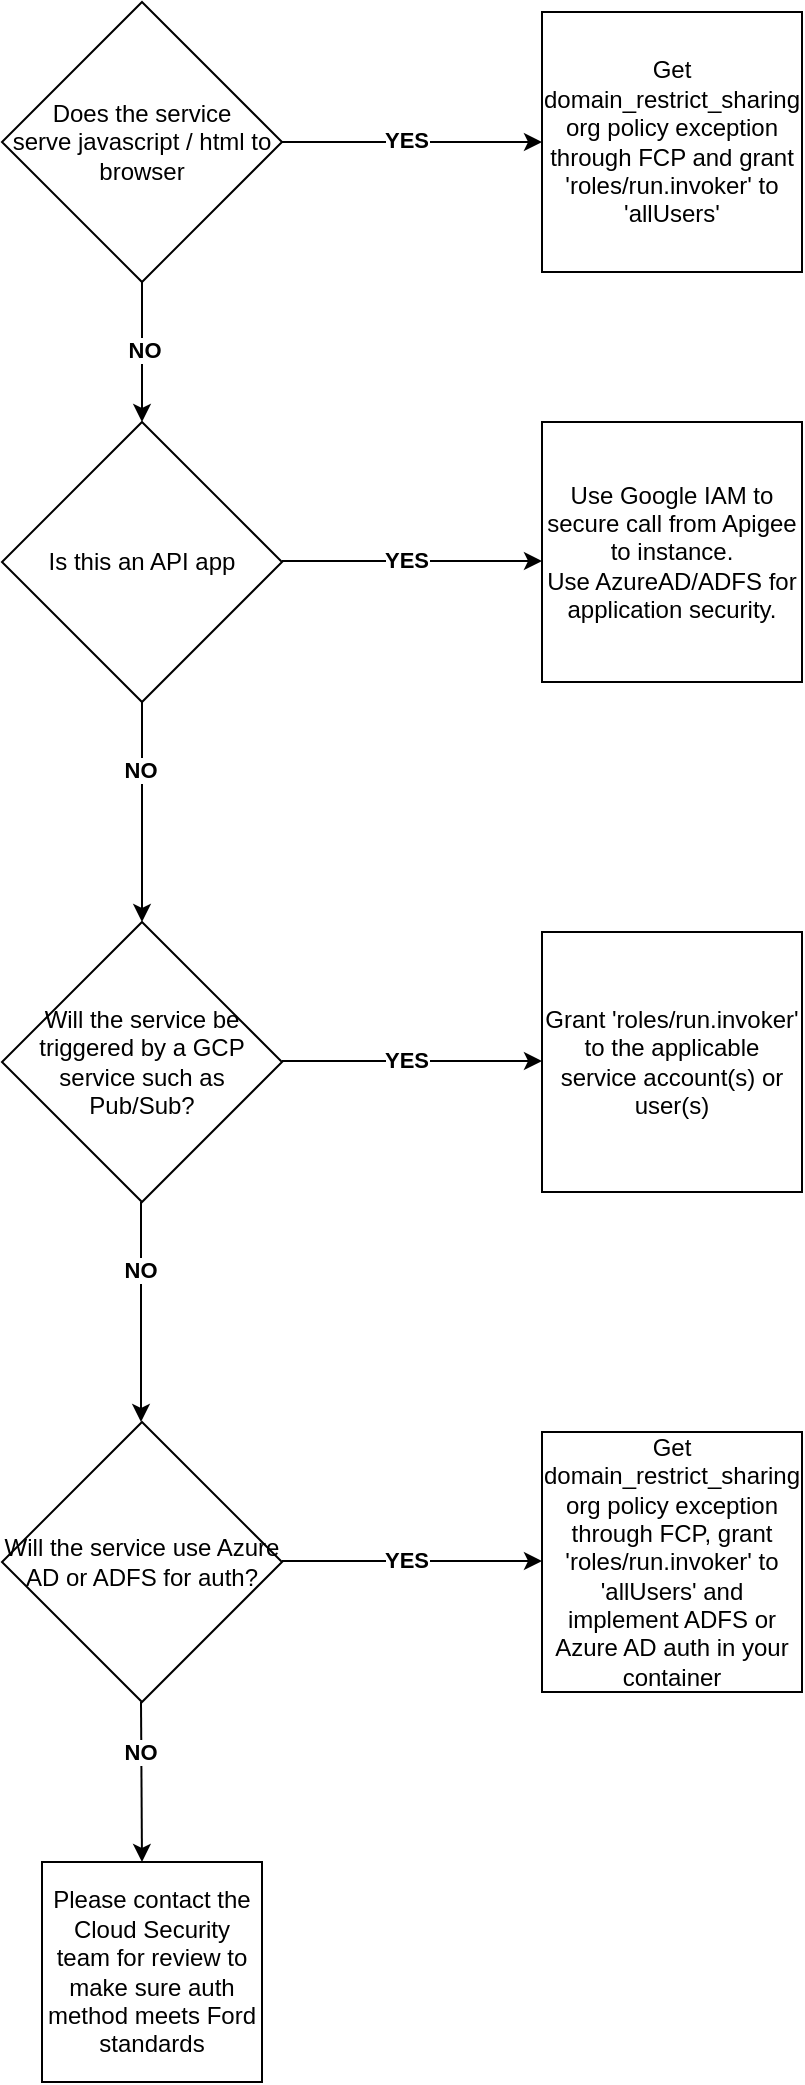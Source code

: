 <mxfile version="21.1.6" type="github">
  <diagram name="Page-1" id="AddEiYS7WW8PrMtlkH1x">
    <mxGraphModel dx="1434" dy="891" grid="1" gridSize="10" guides="1" tooltips="1" connect="1" arrows="1" fold="1" page="1" pageScale="1" pageWidth="850" pageHeight="1100" background="#ffffff" math="0" shadow="0">
      <root>
        <mxCell id="0" />
        <mxCell id="1" parent="0" />
        <mxCell id="sONLhSkbzb9_v6gaQ2Tb-1" value="Is this an API app" style="rhombus;whiteSpace=wrap;html=1;" parent="1" vertex="1">
          <mxGeometry x="90" y="260" width="140" height="140" as="geometry" />
        </mxCell>
        <mxCell id="sONLhSkbzb9_v6gaQ2Tb-2" value="" style="endArrow=classic;html=1;rounded=0;" parent="1" edge="1">
          <mxGeometry width="50" height="50" relative="1" as="geometry">
            <mxPoint x="230" y="329.5" as="sourcePoint" />
            <mxPoint x="360" y="329.5" as="targetPoint" />
          </mxGeometry>
        </mxCell>
        <mxCell id="sONLhSkbzb9_v6gaQ2Tb-6" value="YES" style="edgeLabel;html=1;align=center;verticalAlign=middle;resizable=0;points=[];fontStyle=1" parent="sONLhSkbzb9_v6gaQ2Tb-2" vertex="1" connectable="0">
          <mxGeometry x="-0.046" y="1" relative="1" as="geometry">
            <mxPoint as="offset" />
          </mxGeometry>
        </mxCell>
        <mxCell id="sONLhSkbzb9_v6gaQ2Tb-3" value="" style="endArrow=classic;html=1;rounded=0;exitX=0.5;exitY=1;exitDx=0;exitDy=0;" parent="1" source="sONLhSkbzb9_v6gaQ2Tb-1" edge="1">
          <mxGeometry width="50" height="50" relative="1" as="geometry">
            <mxPoint x="210" y="510" as="sourcePoint" />
            <mxPoint x="160" y="510" as="targetPoint" />
          </mxGeometry>
        </mxCell>
        <mxCell id="sONLhSkbzb9_v6gaQ2Tb-7" value="NO" style="edgeLabel;html=1;align=center;verticalAlign=middle;resizable=0;points=[];fontStyle=1" parent="sONLhSkbzb9_v6gaQ2Tb-3" vertex="1" connectable="0">
          <mxGeometry x="-0.38" y="-1" relative="1" as="geometry">
            <mxPoint as="offset" />
          </mxGeometry>
        </mxCell>
        <mxCell id="sONLhSkbzb9_v6gaQ2Tb-8" value="Does the service&lt;br&gt;serve javascript / html to browser" style="rhombus;whiteSpace=wrap;html=1;" parent="1" vertex="1">
          <mxGeometry x="90" y="50" width="140" height="140" as="geometry" />
        </mxCell>
        <mxCell id="sONLhSkbzb9_v6gaQ2Tb-11" value="" style="endArrow=classic;html=1;rounded=0;entryX=0.5;entryY=0;entryDx=0;entryDy=0;" parent="1" target="sONLhSkbzb9_v6gaQ2Tb-1" edge="1">
          <mxGeometry width="50" height="50" relative="1" as="geometry">
            <mxPoint x="160" y="190" as="sourcePoint" />
            <mxPoint x="290" y="190" as="targetPoint" />
          </mxGeometry>
        </mxCell>
        <mxCell id="sONLhSkbzb9_v6gaQ2Tb-12" value="NO" style="edgeLabel;html=1;align=center;verticalAlign=middle;resizable=0;points=[];fontStyle=1" parent="sONLhSkbzb9_v6gaQ2Tb-11" vertex="1" connectable="0">
          <mxGeometry x="-0.046" y="1" relative="1" as="geometry">
            <mxPoint as="offset" />
          </mxGeometry>
        </mxCell>
        <mxCell id="sONLhSkbzb9_v6gaQ2Tb-14" value="Will the service be triggered by a GCP service such as Pub/Sub?" style="rhombus;whiteSpace=wrap;html=1;" parent="1" vertex="1">
          <mxGeometry x="90" y="510" width="140" height="140" as="geometry" />
        </mxCell>
        <mxCell id="sONLhSkbzb9_v6gaQ2Tb-15" value="" style="endArrow=classic;html=1;rounded=0;" parent="1" edge="1">
          <mxGeometry width="50" height="50" relative="1" as="geometry">
            <mxPoint x="230" y="579.5" as="sourcePoint" />
            <mxPoint x="360" y="579.5" as="targetPoint" />
          </mxGeometry>
        </mxCell>
        <mxCell id="sONLhSkbzb9_v6gaQ2Tb-16" value="YES" style="edgeLabel;html=1;align=center;verticalAlign=middle;resizable=0;points=[];fontStyle=1" parent="sONLhSkbzb9_v6gaQ2Tb-15" vertex="1" connectable="0">
          <mxGeometry x="-0.046" y="1" relative="1" as="geometry">
            <mxPoint as="offset" />
          </mxGeometry>
        </mxCell>
        <mxCell id="sONLhSkbzb9_v6gaQ2Tb-17" value="Grant &#39;roles/run.invoker&#39; to the applicable service account(s) or user(s)" style="whiteSpace=wrap;html=1;aspect=fixed;" parent="1" vertex="1">
          <mxGeometry x="360" y="515" width="130" height="130" as="geometry" />
        </mxCell>
        <mxCell id="sONLhSkbzb9_v6gaQ2Tb-18" value="" style="endArrow=classic;html=1;rounded=0;exitX=0.5;exitY=1;exitDx=0;exitDy=0;" parent="1" edge="1">
          <mxGeometry width="50" height="50" relative="1" as="geometry">
            <mxPoint x="159.5" y="650" as="sourcePoint" />
            <mxPoint x="159.5" y="760" as="targetPoint" />
          </mxGeometry>
        </mxCell>
        <mxCell id="sONLhSkbzb9_v6gaQ2Tb-19" value="NO" style="edgeLabel;html=1;align=center;verticalAlign=middle;resizable=0;points=[];fontStyle=1" parent="sONLhSkbzb9_v6gaQ2Tb-18" vertex="1" connectable="0">
          <mxGeometry x="-0.38" y="-1" relative="1" as="geometry">
            <mxPoint as="offset" />
          </mxGeometry>
        </mxCell>
        <mxCell id="sONLhSkbzb9_v6gaQ2Tb-20" value="Will the service use Azure AD or ADFS for auth?" style="rhombus;whiteSpace=wrap;html=1;" parent="1" vertex="1">
          <mxGeometry x="90" y="760" width="140" height="140" as="geometry" />
        </mxCell>
        <mxCell id="sONLhSkbzb9_v6gaQ2Tb-21" value="" style="endArrow=classic;html=1;rounded=0;" parent="1" edge="1">
          <mxGeometry width="50" height="50" relative="1" as="geometry">
            <mxPoint x="230" y="829.5" as="sourcePoint" />
            <mxPoint x="360" y="829.5" as="targetPoint" />
          </mxGeometry>
        </mxCell>
        <mxCell id="sONLhSkbzb9_v6gaQ2Tb-22" value="YES" style="edgeLabel;html=1;align=center;verticalAlign=middle;resizable=0;points=[];fontStyle=1" parent="sONLhSkbzb9_v6gaQ2Tb-21" vertex="1" connectable="0">
          <mxGeometry x="-0.046" y="1" relative="1" as="geometry">
            <mxPoint as="offset" />
          </mxGeometry>
        </mxCell>
        <mxCell id="sONLhSkbzb9_v6gaQ2Tb-23" value="Get domain_restrict_sharing org policy exception through FCP, grant &#39;roles/run.invoker&#39; to &#39;allUsers&#39; and implement ADFS or Azure AD auth in your container" style="whiteSpace=wrap;html=1;aspect=fixed;" parent="1" vertex="1">
          <mxGeometry x="360" y="765" width="130" height="130" as="geometry" />
        </mxCell>
        <mxCell id="sONLhSkbzb9_v6gaQ2Tb-24" value="" style="endArrow=classic;html=1;rounded=0;exitX=0.5;exitY=1;exitDx=0;exitDy=0;" parent="1" edge="1">
          <mxGeometry width="50" height="50" relative="1" as="geometry">
            <mxPoint x="159.5" y="900" as="sourcePoint" />
            <mxPoint x="160" y="980" as="targetPoint" />
          </mxGeometry>
        </mxCell>
        <mxCell id="sONLhSkbzb9_v6gaQ2Tb-25" value="NO" style="edgeLabel;html=1;align=center;verticalAlign=middle;resizable=0;points=[];fontStyle=1" parent="sONLhSkbzb9_v6gaQ2Tb-24" vertex="1" connectable="0">
          <mxGeometry x="-0.38" y="-1" relative="1" as="geometry">
            <mxPoint as="offset" />
          </mxGeometry>
        </mxCell>
        <mxCell id="sONLhSkbzb9_v6gaQ2Tb-32" value="Please contact the Cloud Security team for review to make sure auth method meets Ford standards" style="whiteSpace=wrap;html=1;aspect=fixed;" parent="1" vertex="1">
          <mxGeometry x="110" y="980" width="110" height="110" as="geometry" />
        </mxCell>
        <mxCell id="DT6BP1eHvIClyhgtIrdt-4" value="" style="endArrow=classic;html=1;rounded=0;entryX=0;entryY=0.5;entryDx=0;entryDy=0;" parent="1" target="DT6BP1eHvIClyhgtIrdt-7" edge="1">
          <mxGeometry width="50" height="50" relative="1" as="geometry">
            <mxPoint x="230" y="120" as="sourcePoint" />
            <mxPoint x="400" y="130" as="targetPoint" />
          </mxGeometry>
        </mxCell>
        <mxCell id="DT6BP1eHvIClyhgtIrdt-5" value="YES" style="edgeLabel;html=1;align=center;verticalAlign=middle;resizable=0;points=[];fontStyle=1" parent="DT6BP1eHvIClyhgtIrdt-4" vertex="1" connectable="0">
          <mxGeometry x="-0.046" y="1" relative="1" as="geometry">
            <mxPoint as="offset" />
          </mxGeometry>
        </mxCell>
        <mxCell id="DT6BP1eHvIClyhgtIrdt-7" value="Get domain_restrict_sharing org policy exception through FCP and grant &#39;roles/run.invoker&#39; to &#39;allUsers&#39;" style="whiteSpace=wrap;html=1;aspect=fixed;" parent="1" vertex="1">
          <mxGeometry x="360" y="55" width="130" height="130" as="geometry" />
        </mxCell>
        <mxCell id="As1F8Z3RwfuuCLhKvIUX-1" value="&lt;span style=&quot;background-color: initial;&quot;&gt;Use Google IAM to secure call from Apigee to instance.&lt;/span&gt;&lt;br&gt;&lt;span style=&quot;background-color: initial;&quot;&gt;Use AzureAD/ADFS for application security.&lt;/span&gt;" style="whiteSpace=wrap;html=1;aspect=fixed;align=center;" vertex="1" parent="1">
          <mxGeometry x="360" y="260" width="130" height="130" as="geometry" />
        </mxCell>
      </root>
    </mxGraphModel>
  </diagram>
</mxfile>
